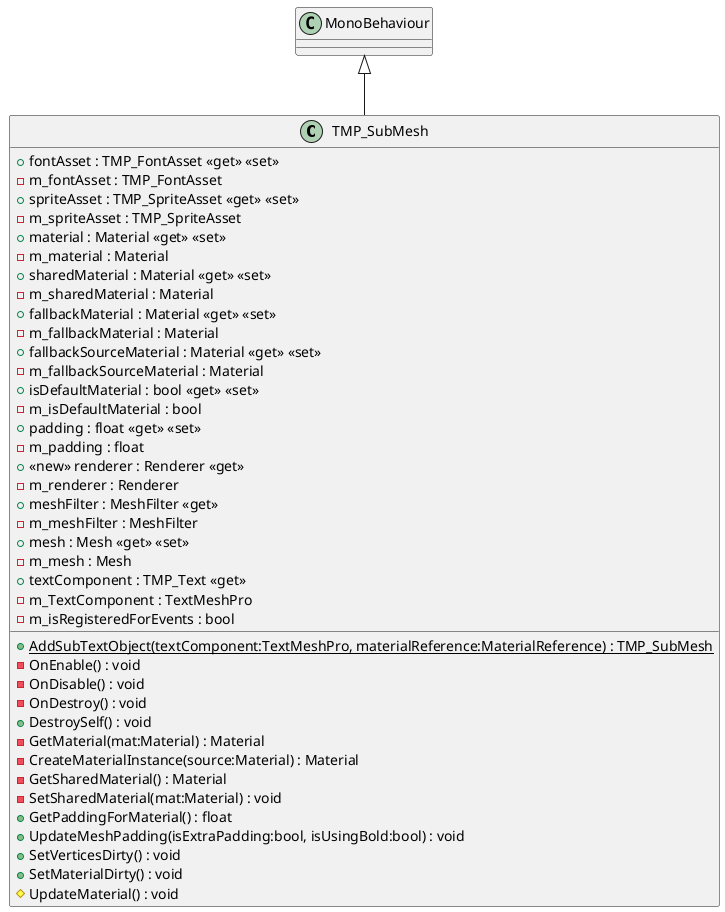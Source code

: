@startuml
class TMP_SubMesh {
    + fontAsset : TMP_FontAsset <<get>> <<set>>
    - m_fontAsset : TMP_FontAsset
    + spriteAsset : TMP_SpriteAsset <<get>> <<set>>
    - m_spriteAsset : TMP_SpriteAsset
    + material : Material <<get>> <<set>>
    - m_material : Material
    + sharedMaterial : Material <<get>> <<set>>
    - m_sharedMaterial : Material
    + fallbackMaterial : Material <<get>> <<set>>
    - m_fallbackMaterial : Material
    + fallbackSourceMaterial : Material <<get>> <<set>>
    - m_fallbackSourceMaterial : Material
    + isDefaultMaterial : bool <<get>> <<set>>
    - m_isDefaultMaterial : bool
    + padding : float <<get>> <<set>>
    - m_padding : float
    + <<new>> renderer : Renderer <<get>>
    - m_renderer : Renderer
    + meshFilter : MeshFilter <<get>>
    - m_meshFilter : MeshFilter
    + mesh : Mesh <<get>> <<set>>
    - m_mesh : Mesh
    + textComponent : TMP_Text <<get>>
    - m_TextComponent : TextMeshPro
    - m_isRegisteredForEvents : bool
    + {static} AddSubTextObject(textComponent:TextMeshPro, materialReference:MaterialReference) : TMP_SubMesh
    - OnEnable() : void
    - OnDisable() : void
    - OnDestroy() : void
    + DestroySelf() : void
    - GetMaterial(mat:Material) : Material
    - CreateMaterialInstance(source:Material) : Material
    - GetSharedMaterial() : Material
    - SetSharedMaterial(mat:Material) : void
    + GetPaddingForMaterial() : float
    + UpdateMeshPadding(isExtraPadding:bool, isUsingBold:bool) : void
    + SetVerticesDirty() : void
    + SetMaterialDirty() : void
    # UpdateMaterial() : void
}
MonoBehaviour <|-- TMP_SubMesh
@enduml
